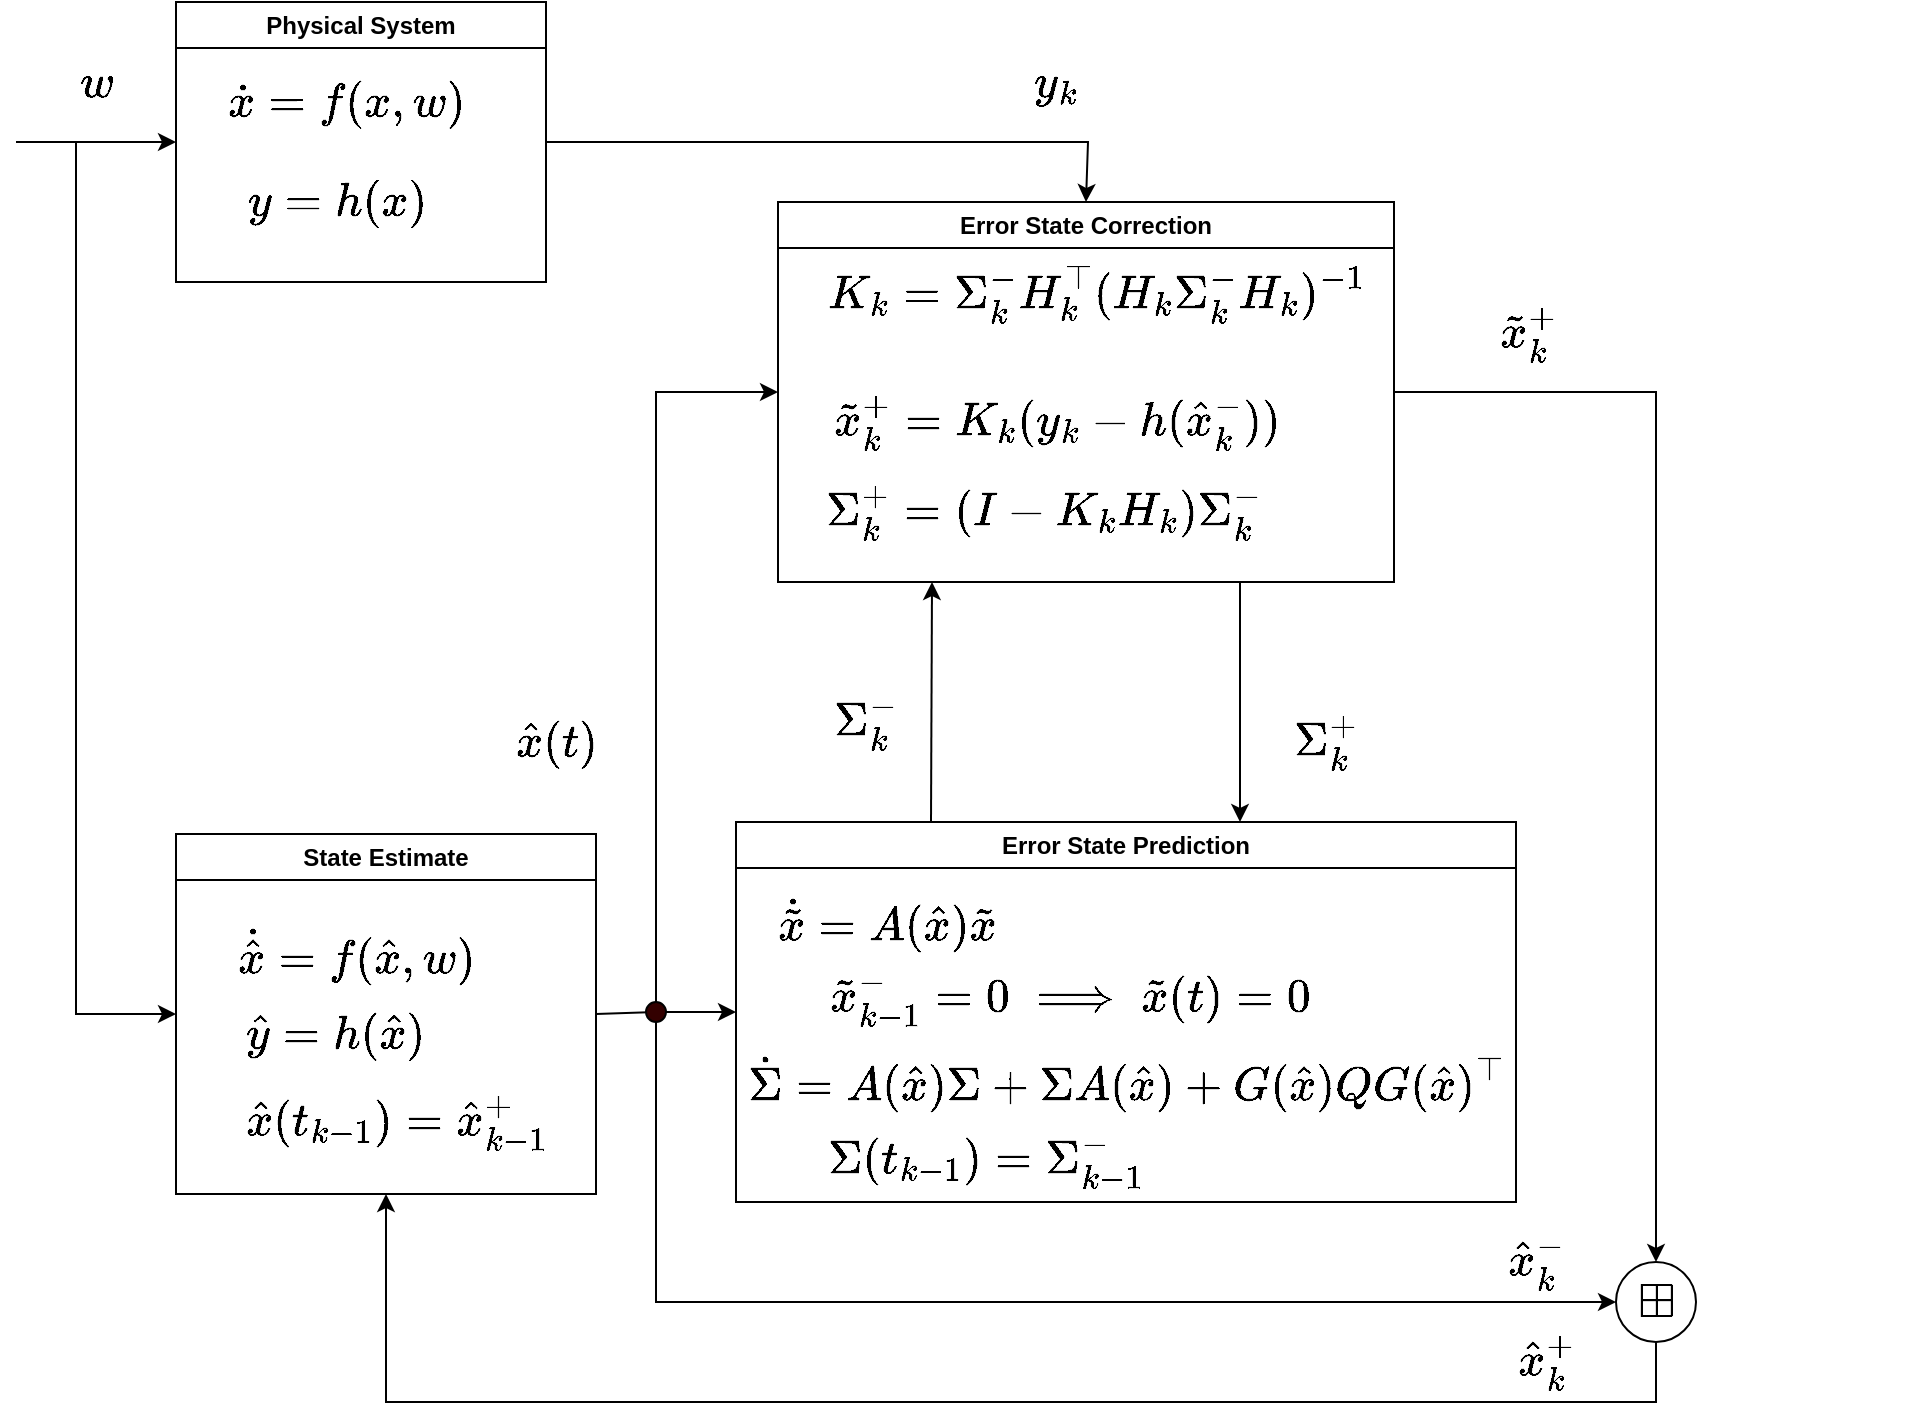 <mxfile version="20.8.16" type="device"><diagram name="Page-1" id="_il2WPFkDaWKBufmV46b"><mxGraphModel dx="1272" dy="899" grid="1" gridSize="10" guides="1" tooltips="1" connect="1" arrows="1" fold="1" page="1" pageScale="1" pageWidth="850" pageHeight="1100" math="1" shadow="0"><root><mxCell id="0"/><mxCell id="1" parent="0"/><mxCell id="ASzktHrnQycSI11mMBRJ-1" value="Physical System" style="swimlane;whiteSpace=wrap;html=1;" vertex="1" parent="1"><mxGeometry x="90" y="70" width="185" height="140" as="geometry"/></mxCell><mxCell id="ASzktHrnQycSI11mMBRJ-3" value="&lt;font style=&quot;font-size: 20px;&quot;&gt;$$y = h(x)$$&lt;/font&gt;" style="text;html=1;align=center;verticalAlign=middle;resizable=0;points=[];autosize=1;strokeColor=none;fillColor=none;" vertex="1" parent="ASzktHrnQycSI11mMBRJ-1"><mxGeometry x="10" y="80" width="140" height="40" as="geometry"/></mxCell><mxCell id="ASzktHrnQycSI11mMBRJ-2" value="&lt;font style=&quot;font-size: 20px;&quot;&gt;$$\dot{x} = f(x, w)$$&lt;/font&gt;" style="text;html=1;align=center;verticalAlign=middle;resizable=0;points=[];autosize=1;strokeColor=none;fillColor=none;" vertex="1" parent="ASzktHrnQycSI11mMBRJ-1"><mxGeometry x="-15" y="30" width="200" height="40" as="geometry"/></mxCell><mxCell id="ASzktHrnQycSI11mMBRJ-4" value="State Estimate" style="swimlane;whiteSpace=wrap;html=1;" vertex="1" parent="1"><mxGeometry x="90" y="486" width="210" height="180" as="geometry"/></mxCell><mxCell id="ASzktHrnQycSI11mMBRJ-5" value="&lt;font style=&quot;font-size: 20px;&quot;&gt;$$\dot{\hat{x}} = f(\hat{x}, w)$$&lt;/font&gt;" style="text;html=1;align=center;verticalAlign=middle;resizable=0;points=[];autosize=1;strokeColor=none;fillColor=none;" vertex="1" parent="ASzktHrnQycSI11mMBRJ-4"><mxGeometry x="-60" y="40" width="300" height="40" as="geometry"/></mxCell><mxCell id="ASzktHrnQycSI11mMBRJ-6" value="&lt;font style=&quot;font-size: 20px;&quot;&gt;$$\hat{y} = h(\hat{x})$$&lt;/font&gt;" style="text;html=1;align=center;verticalAlign=middle;resizable=0;points=[];autosize=1;strokeColor=none;fillColor=none;" vertex="1" parent="ASzktHrnQycSI11mMBRJ-4"><mxGeometry x="-36" y="80" width="230" height="40" as="geometry"/></mxCell><mxCell id="ASzktHrnQycSI11mMBRJ-7" value="&lt;font style=&quot;font-size: 20px;&quot;&gt;$$\hat{x}(t_{k-1})=\hat{x}^+_{k-1}$$&lt;/font&gt;" style="text;html=1;align=center;verticalAlign=middle;resizable=0;points=[];autosize=1;strokeColor=none;fillColor=none;" vertex="1" parent="ASzktHrnQycSI11mMBRJ-4"><mxGeometry x="-60" y="125" width="340" height="40" as="geometry"/></mxCell><mxCell id="ASzktHrnQycSI11mMBRJ-8" value="" style="endArrow=classic;html=1;rounded=0;fontSize=20;entryX=0;entryY=0.5;entryDx=0;entryDy=0;" edge="1" parent="1" target="ASzktHrnQycSI11mMBRJ-1"><mxGeometry width="50" height="50" relative="1" as="geometry"><mxPoint x="10" y="140" as="sourcePoint"/><mxPoint x="90" y="160" as="targetPoint"/></mxGeometry></mxCell><mxCell id="ASzktHrnQycSI11mMBRJ-9" value="$$w$$" style="text;html=1;align=center;verticalAlign=middle;resizable=0;points=[];autosize=1;strokeColor=none;fillColor=none;fontSize=20;" vertex="1" parent="1"><mxGeometry x="10" y="90" width="80" height="40" as="geometry"/></mxCell><mxCell id="ASzktHrnQycSI11mMBRJ-10" value="" style="endArrow=classic;html=1;rounded=0;fontSize=20;entryX=0;entryY=0.5;entryDx=0;entryDy=0;" edge="1" parent="1" target="ASzktHrnQycSI11mMBRJ-4"><mxGeometry width="50" height="50" relative="1" as="geometry"><mxPoint x="40" y="140" as="sourcePoint"/><mxPoint x="450" y="320" as="targetPoint"/><Array as="points"><mxPoint x="40" y="576"/></Array></mxGeometry></mxCell><mxCell id="ASzktHrnQycSI11mMBRJ-12" value="Error State Prediction" style="swimlane;whiteSpace=wrap;html=1;" vertex="1" parent="1"><mxGeometry x="370" y="480" width="390" height="190" as="geometry"/></mxCell><mxCell id="ASzktHrnQycSI11mMBRJ-13" value="&lt;font style=&quot;font-size: 20px;&quot;&gt;$$\dot{\tilde{x}} = A(\hat{x})\tilde{x}$$&lt;/font&gt;" style="text;html=1;align=center;verticalAlign=middle;resizable=0;points=[];autosize=1;strokeColor=none;fillColor=none;" vertex="1" parent="ASzktHrnQycSI11mMBRJ-12"><mxGeometry x="-100" y="30" width="350" height="40" as="geometry"/></mxCell><mxCell id="ASzktHrnQycSI11mMBRJ-14" value="&lt;font style=&quot;font-size: 20px;&quot;&gt;$$\tilde{x}_{k-1}^-=0&lt;br&gt;\implies \tilde{x}(t)=0$$&lt;/font&gt;" style="text;html=1;align=center;verticalAlign=middle;resizable=0;points=[];autosize=1;strokeColor=none;fillColor=none;" vertex="1" parent="ASzktHrnQycSI11mMBRJ-12"><mxGeometry x="52" y="59" width="230" height="60" as="geometry"/></mxCell><mxCell id="ASzktHrnQycSI11mMBRJ-17" value="&lt;span style=&quot;font-size: 20px;&quot;&gt;$$\dot{\Sigma} = A(\hat{x})\Sigma + \Sigma A(\hat{x}) + G(\hat{x}) Q G(\hat{x})^\top$$&lt;/span&gt;" style="text;html=1;align=center;verticalAlign=middle;resizable=0;points=[];autosize=1;strokeColor=none;fillColor=none;" vertex="1" parent="ASzktHrnQycSI11mMBRJ-12"><mxGeometry x="-195" y="110" width="780" height="40" as="geometry"/></mxCell><mxCell id="ASzktHrnQycSI11mMBRJ-18" value="&lt;span style=&quot;font-size: 20px;&quot;&gt;$$\Sigma(t_{k-1}) = \Sigma_{k-1}^-$$&lt;/span&gt;" style="text;html=1;align=center;verticalAlign=middle;resizable=0;points=[];autosize=1;strokeColor=none;fillColor=none;" vertex="1" parent="ASzktHrnQycSI11mMBRJ-12"><mxGeometry x="-50" y="150" width="350" height="40" as="geometry"/></mxCell><mxCell id="ASzktHrnQycSI11mMBRJ-15" value="" style="endArrow=classic;html=1;rounded=0;fontSize=20;entryX=0;entryY=0.5;entryDx=0;entryDy=0;exitX=1;exitY=0.5;exitDx=0;exitDy=0;" edge="1" parent="1" source="ASzktHrnQycSI11mMBRJ-4" target="ASzktHrnQycSI11mMBRJ-12"><mxGeometry width="50" height="50" relative="1" as="geometry"><mxPoint x="20" y="170" as="sourcePoint"/><mxPoint x="100" y="170" as="targetPoint"/><Array as="points"><mxPoint x="330" y="575"/></Array></mxGeometry></mxCell><mxCell id="ASzktHrnQycSI11mMBRJ-16" value="$$\hat{x}(t)$$" style="text;html=1;align=center;verticalAlign=middle;resizable=0;points=[];autosize=1;strokeColor=none;fillColor=none;fontSize=20;" vertex="1" parent="1"><mxGeometry x="210" y="420" width="140" height="40" as="geometry"/></mxCell><mxCell id="ASzktHrnQycSI11mMBRJ-19" value="Error State Correction" style="swimlane;whiteSpace=wrap;html=1;" vertex="1" parent="1"><mxGeometry x="391" y="170" width="308" height="190" as="geometry"/></mxCell><mxCell id="ASzktHrnQycSI11mMBRJ-22" value="&lt;span style=&quot;font-size: 20px;&quot;&gt;$$\Sigma_k^+=(I-K_kH_k)\Sigma_k^-$$&lt;/span&gt;" style="text;html=1;align=center;verticalAlign=middle;resizable=0;points=[];autosize=1;strokeColor=none;fillColor=none;" vertex="1" parent="ASzktHrnQycSI11mMBRJ-19"><mxGeometry x="-57" y="135" width="380" height="40" as="geometry"/></mxCell><mxCell id="ASzktHrnQycSI11mMBRJ-20" value="&lt;font style=&quot;font-size: 20px;&quot;&gt;$$K_k=\Sigma_k^-H_k^\top(H_k\Sigma_k^-H_k)^{-1}$$&lt;/font&gt;" style="text;html=1;align=center;verticalAlign=middle;resizable=0;points=[];autosize=1;strokeColor=none;fillColor=none;" vertex="1" parent="ASzktHrnQycSI11mMBRJ-19"><mxGeometry x="-101" y="26" width="520" height="40" as="geometry"/></mxCell><mxCell id="ASzktHrnQycSI11mMBRJ-21" value="&lt;font style=&quot;font-size: 20px;&quot;&gt;$$\tilde{x}_k^+ = K_k (y_k - h(\hat{x}_k^-))$$&lt;/font&gt;" style="text;html=1;align=center;verticalAlign=middle;resizable=0;points=[];autosize=1;strokeColor=none;fillColor=none;" vertex="1" parent="ASzktHrnQycSI11mMBRJ-19"><mxGeometry x="-71" y="90" width="420" height="40" as="geometry"/></mxCell><mxCell id="ASzktHrnQycSI11mMBRJ-25" value="" style="endArrow=classic;html=1;rounded=0;fontSize=20;exitX=0.25;exitY=0;exitDx=0;exitDy=0;entryX=0.25;entryY=1;entryDx=0;entryDy=0;" edge="1" parent="1" source="ASzktHrnQycSI11mMBRJ-12" target="ASzktHrnQycSI11mMBRJ-19"><mxGeometry width="50" height="50" relative="1" as="geometry"><mxPoint x="750" y="282" as="sourcePoint"/><mxPoint x="812" y="282" as="targetPoint"/><Array as="points"/></mxGeometry></mxCell><mxCell id="ASzktHrnQycSI11mMBRJ-29" value="" style="endArrow=classic;html=1;rounded=0;fontSize=20;entryX=0;entryY=0.5;entryDx=0;entryDy=0;" edge="1" parent="1" target="ASzktHrnQycSI11mMBRJ-19"><mxGeometry width="50" height="50" relative="1" as="geometry"><mxPoint x="330" y="574" as="sourcePoint"/><mxPoint x="370" y="310" as="targetPoint"/><Array as="points"><mxPoint x="330" y="265"/></Array></mxGeometry></mxCell><mxCell id="ASzktHrnQycSI11mMBRJ-31" value="$$\boxplus$$" style="ellipse;whiteSpace=wrap;html=1;fontSize=20;" vertex="1" parent="1"><mxGeometry x="810" y="700" width="40" height="40" as="geometry"/></mxCell><mxCell id="ASzktHrnQycSI11mMBRJ-32" value="" style="endArrow=classic;html=1;rounded=0;fontSize=20;exitX=1;exitY=0.5;exitDx=0;exitDy=0;entryX=0.5;entryY=0;entryDx=0;entryDy=0;" edge="1" parent="1" source="ASzktHrnQycSI11mMBRJ-19" target="ASzktHrnQycSI11mMBRJ-31"><mxGeometry width="50" height="50" relative="1" as="geometry"><mxPoint x="1160" y="290" as="sourcePoint"/><mxPoint x="1180" y="460" as="targetPoint"/><Array as="points"><mxPoint x="830" y="265"/></Array></mxGeometry></mxCell><mxCell id="ASzktHrnQycSI11mMBRJ-33" value="" style="endArrow=classic;html=1;rounded=0;fontSize=20;exitX=0.5;exitY=1;exitDx=0;exitDy=0;entryX=0.5;entryY=1;entryDx=0;entryDy=0;" edge="1" parent="1" source="ASzktHrnQycSI11mMBRJ-31" target="ASzktHrnQycSI11mMBRJ-4"><mxGeometry width="50" height="50" relative="1" as="geometry"><mxPoint x="860" y="190" as="sourcePoint"/><mxPoint x="720" y="800" as="targetPoint"/><Array as="points"><mxPoint x="830" y="770"/><mxPoint x="195" y="770"/></Array></mxGeometry></mxCell><mxCell id="ASzktHrnQycSI11mMBRJ-34" value="" style="endArrow=classic;html=1;rounded=0;fontSize=20;entryX=0;entryY=0.5;entryDx=0;entryDy=0;" edge="1" parent="1" target="ASzktHrnQycSI11mMBRJ-31"><mxGeometry width="50" height="50" relative="1" as="geometry"><mxPoint x="330" y="576" as="sourcePoint"/><mxPoint x="1250" y="490" as="targetPoint"/><Array as="points"><mxPoint x="330" y="720"/></Array></mxGeometry></mxCell><mxCell id="ASzktHrnQycSI11mMBRJ-36" value="$$\tilde{x}_k^+$$" style="text;html=1;align=center;verticalAlign=middle;resizable=0;points=[];autosize=1;strokeColor=none;fillColor=none;fontSize=20;" vertex="1" parent="1"><mxGeometry x="676" y="216" width="180" height="40" as="geometry"/></mxCell><mxCell id="ASzktHrnQycSI11mMBRJ-37" value="$$\hat{x}_k^+$$" style="text;html=1;align=center;verticalAlign=middle;resizable=0;points=[];autosize=1;strokeColor=none;fillColor=none;fontSize=20;" vertex="1" parent="1"><mxGeometry x="690" y="730" width="170" height="40" as="geometry"/></mxCell><mxCell id="ASzktHrnQycSI11mMBRJ-38" value="$$\hat{x}_k^-$$" style="text;html=1;align=center;verticalAlign=middle;resizable=0;points=[];autosize=1;strokeColor=none;fillColor=none;fontSize=20;" vertex="1" parent="1"><mxGeometry x="690" y="680" width="160" height="40" as="geometry"/></mxCell><mxCell id="ASzktHrnQycSI11mMBRJ-39" value="" style="endArrow=classic;html=1;rounded=0;fontSize=20;entryX=0.5;entryY=0;entryDx=0;entryDy=0;exitX=1;exitY=0.5;exitDx=0;exitDy=0;" edge="1" parent="1" source="ASzktHrnQycSI11mMBRJ-1" target="ASzktHrnQycSI11mMBRJ-19"><mxGeometry width="50" height="50" relative="1" as="geometry"><mxPoint x="300" y="150" as="sourcePoint"/><mxPoint x="370" y="310" as="targetPoint"/><Array as="points"><mxPoint x="546" y="140"/></Array></mxGeometry></mxCell><mxCell id="ASzktHrnQycSI11mMBRJ-40" value="$$y_k$$" style="text;html=1;align=center;verticalAlign=middle;resizable=0;points=[];autosize=1;strokeColor=none;fillColor=none;fontSize=20;" vertex="1" parent="1"><mxGeometry x="480" y="90" width="100" height="40" as="geometry"/></mxCell><mxCell id="ASzktHrnQycSI11mMBRJ-28" value="$$\Sigma_k^-$$" style="text;html=1;align=center;verticalAlign=middle;resizable=0;points=[];autosize=1;strokeColor=none;fillColor=none;fontSize=20;" vertex="1" parent="1"><mxGeometry x="350" y="410" width="170" height="40" as="geometry"/></mxCell><mxCell id="ASzktHrnQycSI11mMBRJ-42" value="" style="endArrow=none;html=1;rounded=0;fontSize=20;entryX=0.75;entryY=1;entryDx=0;entryDy=0;endFill=0;startArrow=classic;startFill=1;" edge="1" parent="1" target="ASzktHrnQycSI11mMBRJ-19"><mxGeometry width="50" height="50" relative="1" as="geometry"><mxPoint x="622" y="480" as="sourcePoint"/><mxPoint x="814" y="353" as="targetPoint"/><Array as="points"><mxPoint x="622" y="420"/></Array></mxGeometry></mxCell><mxCell id="ASzktHrnQycSI11mMBRJ-43" value="$$\Sigma_k^+$$" style="text;html=1;align=center;verticalAlign=middle;resizable=0;points=[];autosize=1;strokeColor=none;fillColor=none;fontSize=20;" vertex="1" parent="1"><mxGeometry x="580" y="420" width="170" height="40" as="geometry"/></mxCell><mxCell id="ASzktHrnQycSI11mMBRJ-46" value="" style="ellipse;whiteSpace=wrap;html=1;fontSize=20;fillColor=#330000;" vertex="1" parent="1"><mxGeometry x="325" y="570" width="10" height="10" as="geometry"/></mxCell></root></mxGraphModel></diagram></mxfile>